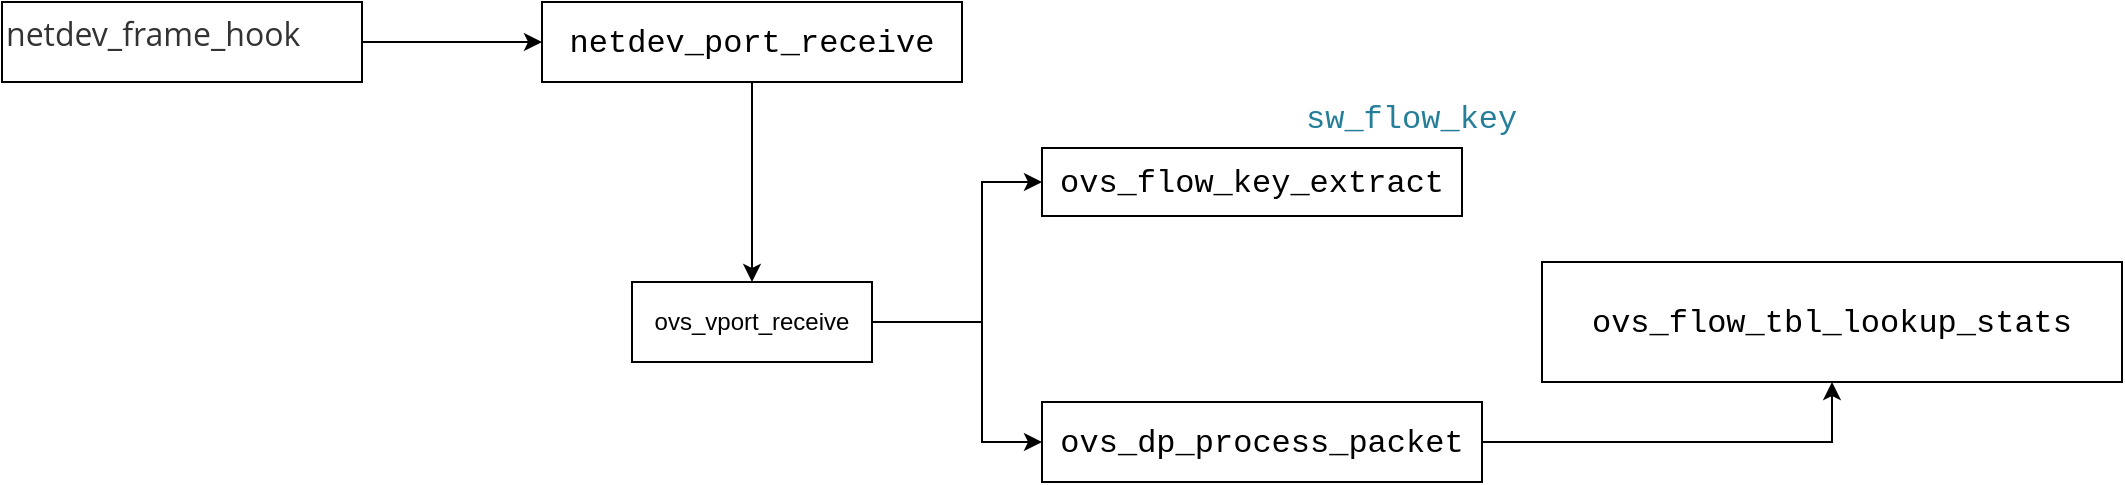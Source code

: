 <mxfile version="21.6.1" type="github" pages="3">
  <diagram name="ovs内核模块" id="A7m8q6VK8YOgvWmJyiGt">
    <mxGraphModel dx="1252" dy="786" grid="1" gridSize="10" guides="1" tooltips="1" connect="1" arrows="1" fold="1" page="1" pageScale="1" pageWidth="827" pageHeight="1169" math="0" shadow="0">
      <root>
        <mxCell id="0" />
        <mxCell id="1" parent="0" />
        <mxCell id="jp2IF95F6a1i_jXeVOt_-4" value="" style="edgeStyle=orthogonalEdgeStyle;rounded=0;orthogonalLoop=1;jettySize=auto;html=1;" edge="1" parent="1" source="jp2IF95F6a1i_jXeVOt_-1" target="jp2IF95F6a1i_jXeVOt_-3">
          <mxGeometry relative="1" as="geometry" />
        </mxCell>
        <mxCell id="jp2IF95F6a1i_jXeVOt_-1" value="&lt;span style=&quot;color: rgb(51, 51, 51); font-family: &amp;quot;open sans&amp;quot;, &amp;quot;Microsoft Yahei&amp;quot;; font-size: 16px; font-style: normal; font-variant-ligatures: normal; font-variant-caps: normal; font-weight: 400; letter-spacing: normal; orphans: 2; text-align: left; text-indent: 0px; text-transform: none; widows: 2; word-spacing: 0px; -webkit-text-stroke-width: 0px; background-color: rgb(255, 255, 255); text-decoration-thickness: initial; text-decoration-style: initial; text-decoration-color: initial; float: none; display: inline !important;&quot;&gt;netdev_frame_hook&lt;/span&gt;" style="text;whiteSpace=wrap;html=1;strokeColor=default;" vertex="1" parent="1">
          <mxGeometry x="100" y="180" width="180" height="40" as="geometry" />
        </mxCell>
        <mxCell id="jp2IF95F6a1i_jXeVOt_-7" value="" style="edgeStyle=orthogonalEdgeStyle;rounded=0;orthogonalLoop=1;jettySize=auto;html=1;" edge="1" parent="1" source="jp2IF95F6a1i_jXeVOt_-3" target="jp2IF95F6a1i_jXeVOt_-6">
          <mxGeometry relative="1" as="geometry" />
        </mxCell>
        <mxCell id="jp2IF95F6a1i_jXeVOt_-3" value="&lt;div style=&quot;background-color: rgb(255, 255, 255); font-family: Menlo, Monaco, &amp;quot;Courier New&amp;quot;, monospace; font-size: 16px; line-height: 24px;&quot;&gt;netdev_port_receive&lt;/div&gt;" style="whiteSpace=wrap;html=1;" vertex="1" parent="1">
          <mxGeometry x="370" y="180" width="210" height="40" as="geometry" />
        </mxCell>
        <mxCell id="jp2IF95F6a1i_jXeVOt_-11" value="" style="edgeStyle=orthogonalEdgeStyle;rounded=0;orthogonalLoop=1;jettySize=auto;html=1;entryX=0;entryY=0.5;entryDx=0;entryDy=0;" edge="1" parent="1" source="jp2IF95F6a1i_jXeVOt_-6" target="jp2IF95F6a1i_jXeVOt_-9">
          <mxGeometry relative="1" as="geometry">
            <Array as="points">
              <mxPoint x="590" y="340" />
              <mxPoint x="590" y="270" />
            </Array>
          </mxGeometry>
        </mxCell>
        <mxCell id="jp2IF95F6a1i_jXeVOt_-14" value="" style="edgeStyle=orthogonalEdgeStyle;rounded=0;orthogonalLoop=1;jettySize=auto;html=1;" edge="1" parent="1" source="jp2IF95F6a1i_jXeVOt_-6" target="jp2IF95F6a1i_jXeVOt_-13">
          <mxGeometry relative="1" as="geometry">
            <Array as="points">
              <mxPoint x="590" y="340" />
              <mxPoint x="590" y="400" />
            </Array>
          </mxGeometry>
        </mxCell>
        <mxCell id="jp2IF95F6a1i_jXeVOt_-6" value="ovs_vport_receive" style="whiteSpace=wrap;html=1;" vertex="1" parent="1">
          <mxGeometry x="415" y="320" width="120" height="40" as="geometry" />
        </mxCell>
        <mxCell id="jp2IF95F6a1i_jXeVOt_-9" value="&lt;div style=&quot;background-color: rgb(255, 255, 255); font-family: Menlo, Monaco, &amp;quot;Courier New&amp;quot;, monospace; font-size: 16px; line-height: 24px;&quot;&gt;ovs_flow_key_extract&lt;/div&gt;" style="whiteSpace=wrap;html=1;" vertex="1" parent="1">
          <mxGeometry x="620" y="253" width="210" height="34" as="geometry" />
        </mxCell>
        <mxCell id="jp2IF95F6a1i_jXeVOt_-18" value="" style="edgeStyle=orthogonalEdgeStyle;rounded=0;orthogonalLoop=1;jettySize=auto;html=1;" edge="1" parent="1" source="jp2IF95F6a1i_jXeVOt_-13" target="jp2IF95F6a1i_jXeVOt_-17">
          <mxGeometry relative="1" as="geometry" />
        </mxCell>
        <mxCell id="jp2IF95F6a1i_jXeVOt_-13" value="&lt;div style=&quot;background-color: rgb(255, 255, 255); font-family: Menlo, Monaco, &amp;quot;Courier New&amp;quot;, monospace; font-size: 16px; line-height: 24px;&quot;&gt;ovs_dp_process_packet&lt;/div&gt;" style="whiteSpace=wrap;html=1;" vertex="1" parent="1">
          <mxGeometry x="620" y="380" width="220" height="40" as="geometry" />
        </mxCell>
        <mxCell id="jp2IF95F6a1i_jXeVOt_-15" value="&lt;div style=&quot;color: rgb(0, 0, 0); background-color: rgb(255, 255, 255); font-family: Menlo, Monaco, &amp;quot;Courier New&amp;quot;, monospace; font-weight: normal; font-size: 16px; line-height: 24px;&quot;&gt;&lt;div&gt;&lt;span style=&quot;color: #267f99;&quot;&gt;sw_flow_key&lt;/span&gt;&lt;/div&gt;&lt;/div&gt;" style="text;whiteSpace=wrap;html=1;" vertex="1" parent="1">
          <mxGeometry x="750" y="220" width="140" height="50" as="geometry" />
        </mxCell>
        <mxCell id="jp2IF95F6a1i_jXeVOt_-17" value="&lt;div style=&quot;background-color: rgb(255, 255, 255); font-family: Menlo, Monaco, &amp;quot;Courier New&amp;quot;, monospace; font-size: 16px; line-height: 24px;&quot;&gt;ovs_flow_tbl_lookup_stats&lt;/div&gt;" style="whiteSpace=wrap;html=1;" vertex="1" parent="1">
          <mxGeometry x="870" y="310" width="290" height="60" as="geometry" />
        </mxCell>
      </root>
    </mxGraphModel>
  </diagram>
  <diagram id="9C4N-sqCpMw-pdfa3zA8" name="ct">
    <mxGraphModel dx="1252" dy="786" grid="1" gridSize="10" guides="1" tooltips="1" connect="1" arrows="1" fold="1" page="1" pageScale="1" pageWidth="827" pageHeight="1169" math="0" shadow="0">
      <root>
        <mxCell id="0" />
        <mxCell id="1" parent="0" />
      </root>
    </mxGraphModel>
  </diagram>
  <diagram id="_bPLB6Bnzuy-iDHaOH4O" name="第 3 页">
    <mxGraphModel dx="1252" dy="786" grid="1" gridSize="10" guides="1" tooltips="1" connect="1" arrows="1" fold="1" page="1" pageScale="1" pageWidth="827" pageHeight="1169" math="0" shadow="0">
      <root>
        <mxCell id="0" />
        <mxCell id="1" parent="0" />
      </root>
    </mxGraphModel>
  </diagram>
</mxfile>
